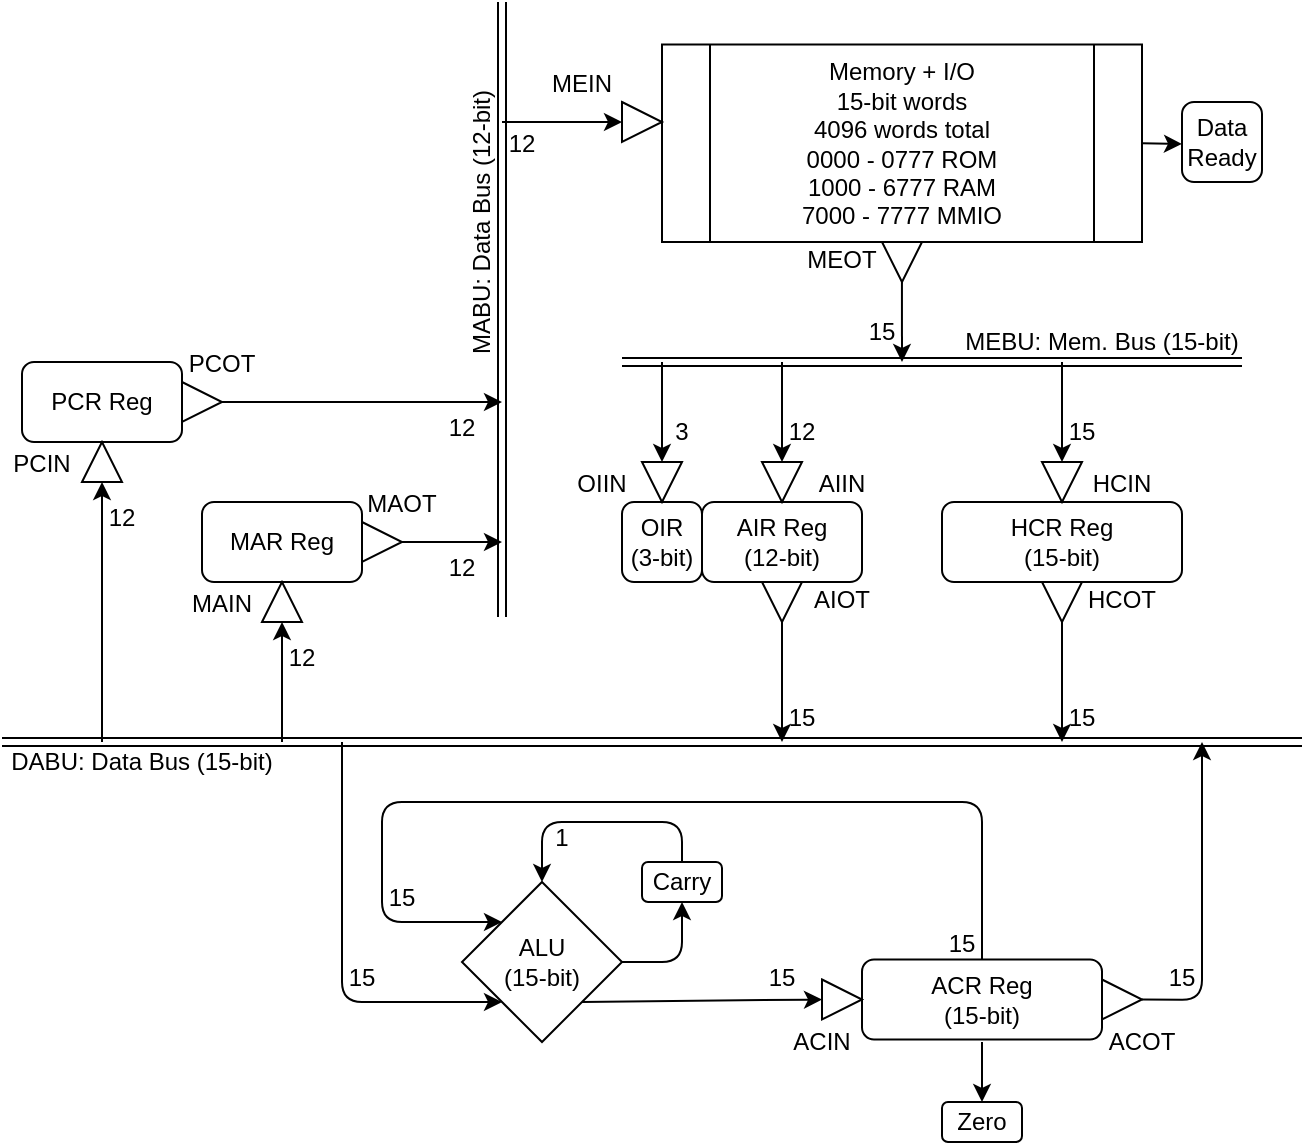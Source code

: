 <mxfile version="26.0.3">
  <diagram name="Page-1" id="EpfCC4MF7vUrArnUasot">
    <mxGraphModel dx="584" dy="844" grid="1" gridSize="10" guides="1" tooltips="1" connect="1" arrows="1" fold="1" page="1" pageScale="1" pageWidth="850" pageHeight="1100" math="0" shadow="0">
      <root>
        <mxCell id="0" />
        <mxCell id="1" parent="0" />
        <mxCell id="84hjNPDefKCyJeXwVz7O-1" value="PCR Reg" style="rounded=1;whiteSpace=wrap;html=1;" parent="1" vertex="1">
          <mxGeometry x="940" y="260" width="80" height="40" as="geometry" />
        </mxCell>
        <mxCell id="84hjNPDefKCyJeXwVz7O-2" value="" style="triangle;whiteSpace=wrap;html=1;rotation=-90;" parent="1" vertex="1">
          <mxGeometry x="970" y="300" width="20" height="20" as="geometry" />
        </mxCell>
        <mxCell id="84hjNPDefKCyJeXwVz7O-3" value="PCIN" style="text;html=1;align=center;verticalAlign=middle;whiteSpace=wrap;rounded=0;" parent="1" vertex="1">
          <mxGeometry x="930" y="302.5" width="40" height="17.5" as="geometry" />
        </mxCell>
        <mxCell id="84hjNPDefKCyJeXwVz7O-4" value="" style="triangle;whiteSpace=wrap;html=1;rotation=0;" parent="1" vertex="1">
          <mxGeometry x="1020" y="270" width="20" height="20" as="geometry" />
        </mxCell>
        <mxCell id="84hjNPDefKCyJeXwVz7O-5" value="PCOT" style="text;html=1;align=center;verticalAlign=middle;whiteSpace=wrap;rounded=0;" parent="1" vertex="1">
          <mxGeometry x="1020" y="252.5" width="40" height="17.5" as="geometry" />
        </mxCell>
        <mxCell id="84hjNPDefKCyJeXwVz7O-6" value="MAR Reg" style="rounded=1;whiteSpace=wrap;html=1;" parent="1" vertex="1">
          <mxGeometry x="1030" y="330" width="80" height="40" as="geometry" />
        </mxCell>
        <mxCell id="84hjNPDefKCyJeXwVz7O-7" value="" style="triangle;whiteSpace=wrap;html=1;rotation=-90;" parent="1" vertex="1">
          <mxGeometry x="1060" y="370" width="20" height="20" as="geometry" />
        </mxCell>
        <mxCell id="84hjNPDefKCyJeXwVz7O-8" value="MAIN" style="text;html=1;align=center;verticalAlign=middle;whiteSpace=wrap;rounded=0;" parent="1" vertex="1">
          <mxGeometry x="1020" y="372.5" width="40" height="17.5" as="geometry" />
        </mxCell>
        <mxCell id="84hjNPDefKCyJeXwVz7O-9" value="" style="triangle;whiteSpace=wrap;html=1;rotation=0;" parent="1" vertex="1">
          <mxGeometry x="1110" y="340" width="20" height="20" as="geometry" />
        </mxCell>
        <mxCell id="84hjNPDefKCyJeXwVz7O-10" value="MAOT" style="text;html=1;align=center;verticalAlign=middle;whiteSpace=wrap;rounded=0;" parent="1" vertex="1">
          <mxGeometry x="1110" y="322.5" width="40" height="17.5" as="geometry" />
        </mxCell>
        <mxCell id="84hjNPDefKCyJeXwVz7O-11" value="" style="shape=link;html=1;rounded=0;" parent="1" edge="1">
          <mxGeometry width="100" relative="1" as="geometry">
            <mxPoint x="930" y="450" as="sourcePoint" />
            <mxPoint x="1580" y="450" as="targetPoint" />
          </mxGeometry>
        </mxCell>
        <mxCell id="84hjNPDefKCyJeXwVz7O-12" value="" style="endArrow=classic;html=1;rounded=0;entryX=0;entryY=0.5;entryDx=0;entryDy=0;" parent="1" target="84hjNPDefKCyJeXwVz7O-2" edge="1">
          <mxGeometry width="50" height="50" relative="1" as="geometry">
            <mxPoint x="980" y="450" as="sourcePoint" />
            <mxPoint x="990" y="460" as="targetPoint" />
          </mxGeometry>
        </mxCell>
        <mxCell id="84hjNPDefKCyJeXwVz7O-13" value="" style="endArrow=classic;html=1;rounded=0;entryX=0;entryY=0.5;entryDx=0;entryDy=0;" parent="1" target="84hjNPDefKCyJeXwVz7O-7" edge="1">
          <mxGeometry width="50" height="50" relative="1" as="geometry">
            <mxPoint x="1070" y="450" as="sourcePoint" />
            <mxPoint x="990" y="333" as="targetPoint" />
          </mxGeometry>
        </mxCell>
        <mxCell id="84hjNPDefKCyJeXwVz7O-14" value="12" style="text;html=1;align=center;verticalAlign=middle;whiteSpace=wrap;rounded=0;" parent="1" vertex="1">
          <mxGeometry x="1070" y="400" width="20" height="15" as="geometry" />
        </mxCell>
        <mxCell id="84hjNPDefKCyJeXwVz7O-15" value="12" style="text;html=1;align=center;verticalAlign=middle;whiteSpace=wrap;rounded=0;" parent="1" vertex="1">
          <mxGeometry x="980" y="330" width="20" height="15" as="geometry" />
        </mxCell>
        <mxCell id="84hjNPDefKCyJeXwVz7O-16" value="" style="shape=link;html=1;rounded=0;" parent="1" edge="1">
          <mxGeometry width="100" relative="1" as="geometry">
            <mxPoint x="1180" y="387.5" as="sourcePoint" />
            <mxPoint x="1180" y="80" as="targetPoint" />
          </mxGeometry>
        </mxCell>
        <mxCell id="84hjNPDefKCyJeXwVz7O-17" value="" style="endArrow=classic;html=1;rounded=0;" parent="1" edge="1">
          <mxGeometry width="50" height="50" relative="1" as="geometry">
            <mxPoint x="1040" y="280" as="sourcePoint" />
            <mxPoint x="1180" y="280" as="targetPoint" />
          </mxGeometry>
        </mxCell>
        <mxCell id="84hjNPDefKCyJeXwVz7O-18" value="" style="endArrow=classic;html=1;rounded=0;exitX=1;exitY=0.5;exitDx=0;exitDy=0;" parent="1" source="84hjNPDefKCyJeXwVz7O-9" edge="1">
          <mxGeometry width="50" height="50" relative="1" as="geometry">
            <mxPoint x="1050" y="290" as="sourcePoint" />
            <mxPoint x="1180" y="350" as="targetPoint" />
          </mxGeometry>
        </mxCell>
        <mxCell id="84hjNPDefKCyJeXwVz7O-19" value="Memory + I/O&lt;div&gt;15-bit words&lt;/div&gt;&lt;div&gt;4096 words total&lt;/div&gt;&lt;div&gt;0000 - 0777 ROM&lt;br&gt;1000 - 6777 RAM&lt;br&gt;7000 - 7777 MMIO&lt;/div&gt;" style="shape=process;whiteSpace=wrap;html=1;backgroundOutline=1;" parent="1" vertex="1">
          <mxGeometry x="1260" y="101.25" width="240" height="98.75" as="geometry" />
        </mxCell>
        <mxCell id="84hjNPDefKCyJeXwVz7O-20" value="AIR Reg&lt;br&gt;(12-bit)" style="rounded=1;whiteSpace=wrap;html=1;" parent="1" vertex="1">
          <mxGeometry x="1280" y="330" width="80" height="40" as="geometry" />
        </mxCell>
        <mxCell id="84hjNPDefKCyJeXwVz7O-21" value="OIR&lt;br&gt;(3-bit)" style="rounded=1;whiteSpace=wrap;html=1;" parent="1" vertex="1">
          <mxGeometry x="1240" y="330" width="40" height="40" as="geometry" />
        </mxCell>
        <mxCell id="84hjNPDefKCyJeXwVz7O-22" value="" style="triangle;whiteSpace=wrap;html=1;rotation=90;" parent="1" vertex="1">
          <mxGeometry x="1250" y="310" width="20" height="20" as="geometry" />
        </mxCell>
        <mxCell id="84hjNPDefKCyJeXwVz7O-23" value="" style="triangle;whiteSpace=wrap;html=1;rotation=90;" parent="1" vertex="1">
          <mxGeometry x="1310" y="310" width="20" height="20" as="geometry" />
        </mxCell>
        <mxCell id="84hjNPDefKCyJeXwVz7O-24" value="AIIN" style="text;html=1;align=center;verticalAlign=middle;whiteSpace=wrap;rounded=0;" parent="1" vertex="1">
          <mxGeometry x="1330" y="312.5" width="40" height="17.5" as="geometry" />
        </mxCell>
        <mxCell id="84hjNPDefKCyJeXwVz7O-25" value="OIIN" style="text;html=1;align=center;verticalAlign=middle;whiteSpace=wrap;rounded=0;" parent="1" vertex="1">
          <mxGeometry x="1210" y="312.5" width="40" height="17.5" as="geometry" />
        </mxCell>
        <mxCell id="84hjNPDefKCyJeXwVz7O-26" value="12" style="text;html=1;align=center;verticalAlign=middle;whiteSpace=wrap;rounded=0;" parent="1" vertex="1">
          <mxGeometry x="1150" y="355" width="20" height="15" as="geometry" />
        </mxCell>
        <mxCell id="84hjNPDefKCyJeXwVz7O-27" value="12" style="text;html=1;align=center;verticalAlign=middle;whiteSpace=wrap;rounded=0;" parent="1" vertex="1">
          <mxGeometry x="1150" y="285" width="20" height="15" as="geometry" />
        </mxCell>
        <mxCell id="84hjNPDefKCyJeXwVz7O-30" value="" style="triangle;whiteSpace=wrap;html=1;rotation=90;" parent="1" vertex="1">
          <mxGeometry x="1310" y="370" width="20" height="20" as="geometry" />
        </mxCell>
        <mxCell id="84hjNPDefKCyJeXwVz7O-31" value="" style="endArrow=classic;html=1;rounded=0;exitX=1;exitY=0.5;exitDx=0;exitDy=0;" parent="1" source="84hjNPDefKCyJeXwVz7O-30" edge="1">
          <mxGeometry width="50" height="50" relative="1" as="geometry">
            <mxPoint x="1280" y="380" as="sourcePoint" />
            <mxPoint x="1320" y="450" as="targetPoint" />
          </mxGeometry>
        </mxCell>
        <mxCell id="84hjNPDefKCyJeXwVz7O-32" value="AIOT" style="text;html=1;align=center;verticalAlign=middle;whiteSpace=wrap;rounded=0;" parent="1" vertex="1">
          <mxGeometry x="1330" y="370" width="40" height="17.5" as="geometry" />
        </mxCell>
        <mxCell id="84hjNPDefKCyJeXwVz7O-33" value="HCR Reg&lt;div&gt;(15-bit)&lt;/div&gt;" style="rounded=1;whiteSpace=wrap;html=1;" parent="1" vertex="1">
          <mxGeometry x="1400" y="330" width="120" height="40" as="geometry" />
        </mxCell>
        <mxCell id="84hjNPDefKCyJeXwVz7O-34" value="" style="triangle;whiteSpace=wrap;html=1;rotation=90;" parent="1" vertex="1">
          <mxGeometry x="1450" y="310" width="20" height="20" as="geometry" />
        </mxCell>
        <mxCell id="84hjNPDefKCyJeXwVz7O-35" value="HCIN" style="text;html=1;align=center;verticalAlign=middle;whiteSpace=wrap;rounded=0;" parent="1" vertex="1">
          <mxGeometry x="1470" y="312.5" width="40" height="17.5" as="geometry" />
        </mxCell>
        <mxCell id="84hjNPDefKCyJeXwVz7O-37" value="" style="triangle;whiteSpace=wrap;html=1;rotation=90;" parent="1" vertex="1">
          <mxGeometry x="1450" y="370" width="20" height="20" as="geometry" />
        </mxCell>
        <mxCell id="84hjNPDefKCyJeXwVz7O-38" value="HCOT" style="text;html=1;align=center;verticalAlign=middle;whiteSpace=wrap;rounded=0;" parent="1" vertex="1">
          <mxGeometry x="1470" y="370" width="40" height="17.5" as="geometry" />
        </mxCell>
        <mxCell id="84hjNPDefKCyJeXwVz7O-39" value="" style="endArrow=classic;html=1;rounded=0;exitX=1;exitY=0.5;exitDx=0;exitDy=0;" parent="1" source="84hjNPDefKCyJeXwVz7O-37" edge="1">
          <mxGeometry width="50" height="50" relative="1" as="geometry">
            <mxPoint x="1330" y="400" as="sourcePoint" />
            <mxPoint x="1460" y="450" as="targetPoint" />
          </mxGeometry>
        </mxCell>
        <mxCell id="84hjNPDefKCyJeXwVz7O-40" value="15" style="text;html=1;align=center;verticalAlign=middle;whiteSpace=wrap;rounded=0;" parent="1" vertex="1">
          <mxGeometry x="1320" y="430" width="20" height="15" as="geometry" />
        </mxCell>
        <mxCell id="84hjNPDefKCyJeXwVz7O-41" value="15" style="text;html=1;align=center;verticalAlign=middle;whiteSpace=wrap;rounded=0;" parent="1" vertex="1">
          <mxGeometry x="1460" y="430" width="20" height="15" as="geometry" />
        </mxCell>
        <mxCell id="84hjNPDefKCyJeXwVz7O-42" value="12" style="text;html=1;align=center;verticalAlign=middle;whiteSpace=wrap;rounded=0;" parent="1" vertex="1">
          <mxGeometry x="1320" y="287.5" width="20" height="15" as="geometry" />
        </mxCell>
        <mxCell id="84hjNPDefKCyJeXwVz7O-43" value="3" style="text;html=1;align=center;verticalAlign=middle;whiteSpace=wrap;rounded=0;" parent="1" vertex="1">
          <mxGeometry x="1260" y="287.5" width="20" height="15" as="geometry" />
        </mxCell>
        <mxCell id="84hjNPDefKCyJeXwVz7O-44" value="15" style="text;html=1;align=center;verticalAlign=middle;whiteSpace=wrap;rounded=0;" parent="1" vertex="1">
          <mxGeometry x="1460" y="287.5" width="20" height="15" as="geometry" />
        </mxCell>
        <mxCell id="84hjNPDefKCyJeXwVz7O-45" value="ALU&lt;br&gt;&lt;div&gt;&lt;span style=&quot;background-color: transparent; color: light-dark(rgb(0, 0, 0), rgb(255, 255, 255));&quot;&gt;(15-bit)&lt;/span&gt;&lt;/div&gt;" style="rhombus;whiteSpace=wrap;html=1;" parent="1" vertex="1">
          <mxGeometry x="1160" y="520" width="80" height="80" as="geometry" />
        </mxCell>
        <mxCell id="84hjNPDefKCyJeXwVz7O-46" value="" style="endArrow=classic;html=1;rounded=1;entryX=0;entryY=1;entryDx=0;entryDy=0;curved=0;" parent="1" target="84hjNPDefKCyJeXwVz7O-45" edge="1">
          <mxGeometry width="50" height="50" relative="1" as="geometry">
            <mxPoint x="1100" y="450" as="sourcePoint" />
            <mxPoint x="1130" y="380" as="targetPoint" />
            <Array as="points">
              <mxPoint x="1100" y="580" />
            </Array>
          </mxGeometry>
        </mxCell>
        <mxCell id="84hjNPDefKCyJeXwVz7O-47" value="15" style="text;html=1;align=center;verticalAlign=middle;whiteSpace=wrap;rounded=0;" parent="1" vertex="1">
          <mxGeometry x="1100" y="560" width="20" height="15" as="geometry" />
        </mxCell>
        <mxCell id="84hjNPDefKCyJeXwVz7O-48" value="ACR Reg&lt;div&gt;(15-bit)&lt;/div&gt;" style="rounded=1;whiteSpace=wrap;html=1;" parent="1" vertex="1">
          <mxGeometry x="1360" y="558.75" width="120" height="40" as="geometry" />
        </mxCell>
        <mxCell id="84hjNPDefKCyJeXwVz7O-49" value="" style="triangle;whiteSpace=wrap;html=1;rotation=0;" parent="1" vertex="1">
          <mxGeometry x="1340" y="568.75" width="20" height="20" as="geometry" />
        </mxCell>
        <mxCell id="84hjNPDefKCyJeXwVz7O-50" value="ACIN" style="text;html=1;align=center;verticalAlign=middle;whiteSpace=wrap;rounded=0;" parent="1" vertex="1">
          <mxGeometry x="1320" y="591.25" width="40" height="17.5" as="geometry" />
        </mxCell>
        <mxCell id="84hjNPDefKCyJeXwVz7O-51" value="" style="endArrow=classic;html=1;rounded=0;entryX=0;entryY=0.5;entryDx=0;entryDy=0;exitX=1;exitY=1;exitDx=0;exitDy=0;" parent="1" source="84hjNPDefKCyJeXwVz7O-45" target="84hjNPDefKCyJeXwVz7O-49" edge="1">
          <mxGeometry width="50" height="50" relative="1" as="geometry">
            <mxPoint x="1250" y="510" as="sourcePoint" />
            <mxPoint x="1300" y="460" as="targetPoint" />
          </mxGeometry>
        </mxCell>
        <mxCell id="84hjNPDefKCyJeXwVz7O-52" value="15" style="text;html=1;align=center;verticalAlign=middle;whiteSpace=wrap;rounded=0;" parent="1" vertex="1">
          <mxGeometry x="1310" y="560" width="20" height="15" as="geometry" />
        </mxCell>
        <mxCell id="84hjNPDefKCyJeXwVz7O-54" value="Carry" style="rounded=1;whiteSpace=wrap;html=1;" parent="1" vertex="1">
          <mxGeometry x="1250" y="510" width="40" height="20" as="geometry" />
        </mxCell>
        <mxCell id="84hjNPDefKCyJeXwVz7O-55" value="" style="endArrow=classic;html=1;rounded=1;entryX=0.5;entryY=1;entryDx=0;entryDy=0;exitX=1;exitY=0.5;exitDx=0;exitDy=0;curved=0;" parent="1" source="84hjNPDefKCyJeXwVz7O-45" target="84hjNPDefKCyJeXwVz7O-54" edge="1">
          <mxGeometry width="50" height="50" relative="1" as="geometry">
            <mxPoint x="1370" y="570" as="sourcePoint" />
            <mxPoint x="1420" y="520" as="targetPoint" />
            <Array as="points">
              <mxPoint x="1270" y="560" />
            </Array>
          </mxGeometry>
        </mxCell>
        <mxCell id="84hjNPDefKCyJeXwVz7O-56" value="" style="endArrow=classic;html=1;rounded=1;entryX=0.5;entryY=0;entryDx=0;entryDy=0;exitX=0.5;exitY=0;exitDx=0;exitDy=0;curved=0;" parent="1" source="84hjNPDefKCyJeXwVz7O-54" target="84hjNPDefKCyJeXwVz7O-45" edge="1">
          <mxGeometry width="50" height="50" relative="1" as="geometry">
            <mxPoint x="1370" y="570" as="sourcePoint" />
            <mxPoint x="1420" y="520" as="targetPoint" />
            <Array as="points">
              <mxPoint x="1270" y="490" />
              <mxPoint x="1200" y="490" />
            </Array>
          </mxGeometry>
        </mxCell>
        <mxCell id="84hjNPDefKCyJeXwVz7O-57" value="" style="endArrow=classic;html=1;rounded=1;entryX=0;entryY=0;entryDx=0;entryDy=0;exitX=0.5;exitY=0;exitDx=0;exitDy=0;curved=0;" parent="1" source="84hjNPDefKCyJeXwVz7O-48" target="84hjNPDefKCyJeXwVz7O-45" edge="1">
          <mxGeometry width="50" height="50" relative="1" as="geometry">
            <mxPoint x="1370" y="570" as="sourcePoint" />
            <mxPoint x="1420" y="520" as="targetPoint" />
            <Array as="points">
              <mxPoint x="1420" y="480" />
              <mxPoint x="1120" y="480" />
              <mxPoint x="1120" y="540" />
            </Array>
          </mxGeometry>
        </mxCell>
        <mxCell id="84hjNPDefKCyJeXwVz7O-58" value="15" style="text;html=1;align=center;verticalAlign=middle;whiteSpace=wrap;rounded=0;" parent="1" vertex="1">
          <mxGeometry x="1120" y="520" width="20" height="15" as="geometry" />
        </mxCell>
        <mxCell id="84hjNPDefKCyJeXwVz7O-59" value="1" style="text;html=1;align=center;verticalAlign=middle;whiteSpace=wrap;rounded=0;" parent="1" vertex="1">
          <mxGeometry x="1200" y="490" width="20" height="15" as="geometry" />
        </mxCell>
        <mxCell id="84hjNPDefKCyJeXwVz7O-60" value="" style="triangle;whiteSpace=wrap;html=1;rotation=0;" parent="1" vertex="1">
          <mxGeometry x="1480" y="568.75" width="20" height="20" as="geometry" />
        </mxCell>
        <mxCell id="84hjNPDefKCyJeXwVz7O-61" value="ACOT" style="text;html=1;align=center;verticalAlign=middle;whiteSpace=wrap;rounded=0;" parent="1" vertex="1">
          <mxGeometry x="1480" y="591.25" width="40" height="17.5" as="geometry" />
        </mxCell>
        <mxCell id="84hjNPDefKCyJeXwVz7O-62" value="" style="endArrow=classic;html=1;rounded=1;exitX=1;exitY=0.5;exitDx=0;exitDy=0;curved=0;" parent="1" source="84hjNPDefKCyJeXwVz7O-60" edge="1">
          <mxGeometry width="50" height="50" relative="1" as="geometry">
            <mxPoint x="1400" y="550" as="sourcePoint" />
            <mxPoint x="1530" y="450" as="targetPoint" />
            <Array as="points">
              <mxPoint x="1530" y="579" />
            </Array>
          </mxGeometry>
        </mxCell>
        <mxCell id="84hjNPDefKCyJeXwVz7O-63" value="15" style="text;html=1;align=center;verticalAlign=middle;whiteSpace=wrap;rounded=0;" parent="1" vertex="1">
          <mxGeometry x="1510" y="560" width="20" height="15" as="geometry" />
        </mxCell>
        <mxCell id="84hjNPDefKCyJeXwVz7O-64" value="15" style="text;html=1;align=center;verticalAlign=middle;whiteSpace=wrap;rounded=0;" parent="1" vertex="1">
          <mxGeometry x="1400" y="543" width="20" height="15" as="geometry" />
        </mxCell>
        <mxCell id="84hjNPDefKCyJeXwVz7O-65" value="Zero" style="rounded=1;whiteSpace=wrap;html=1;" parent="1" vertex="1">
          <mxGeometry x="1400" y="630" width="40" height="20" as="geometry" />
        </mxCell>
        <mxCell id="84hjNPDefKCyJeXwVz7O-66" value="" style="endArrow=classic;html=1;rounded=0;" parent="1" target="84hjNPDefKCyJeXwVz7O-65" edge="1">
          <mxGeometry width="50" height="50" relative="1" as="geometry">
            <mxPoint x="1420" y="600" as="sourcePoint" />
            <mxPoint x="1470" y="470" as="targetPoint" />
          </mxGeometry>
        </mxCell>
        <mxCell id="ylA8T7YXWFee9PLXOe6W-1" value="" style="shape=link;html=1;rounded=0;" parent="1" edge="1">
          <mxGeometry width="100" relative="1" as="geometry">
            <mxPoint x="1240" y="260" as="sourcePoint" />
            <mxPoint x="1550" y="260" as="targetPoint" />
          </mxGeometry>
        </mxCell>
        <mxCell id="ylA8T7YXWFee9PLXOe6W-2" value="" style="endArrow=classic;html=1;rounded=0;exitX=0.929;exitY=0.502;exitDx=0;exitDy=0;exitPerimeter=0;" parent="1" source="ylA8T7YXWFee9PLXOe6W-3" edge="1">
          <mxGeometry width="50" height="50" relative="1" as="geometry">
            <mxPoint x="1380" y="220" as="sourcePoint" />
            <mxPoint x="1380" y="260" as="targetPoint" />
          </mxGeometry>
        </mxCell>
        <mxCell id="ylA8T7YXWFee9PLXOe6W-3" value="" style="triangle;whiteSpace=wrap;html=1;rotation=90;" parent="1" vertex="1">
          <mxGeometry x="1370" y="200" width="20" height="20" as="geometry" />
        </mxCell>
        <mxCell id="ylA8T7YXWFee9PLXOe6W-4" value="15" style="text;html=1;align=center;verticalAlign=middle;whiteSpace=wrap;rounded=0;" parent="1" vertex="1">
          <mxGeometry x="1360" y="237.5" width="20" height="15" as="geometry" />
        </mxCell>
        <mxCell id="ylA8T7YXWFee9PLXOe6W-5" value="MEOT" style="text;html=1;align=center;verticalAlign=middle;whiteSpace=wrap;rounded=0;" parent="1" vertex="1">
          <mxGeometry x="1330" y="200" width="40" height="17.5" as="geometry" />
        </mxCell>
        <mxCell id="ylA8T7YXWFee9PLXOe6W-6" value="" style="endArrow=classic;html=1;rounded=0;entryX=0;entryY=0.5;entryDx=0;entryDy=0;" parent="1" target="84hjNPDefKCyJeXwVz7O-23" edge="1">
          <mxGeometry width="50" height="50" relative="1" as="geometry">
            <mxPoint x="1320" y="260" as="sourcePoint" />
            <mxPoint x="1340" y="260" as="targetPoint" />
          </mxGeometry>
        </mxCell>
        <mxCell id="ylA8T7YXWFee9PLXOe6W-7" value="" style="endArrow=classic;html=1;rounded=0;entryX=0;entryY=0.5;entryDx=0;entryDy=0;" parent="1" target="84hjNPDefKCyJeXwVz7O-22" edge="1">
          <mxGeometry width="50" height="50" relative="1" as="geometry">
            <mxPoint x="1260" y="260" as="sourcePoint" />
            <mxPoint x="1340" y="260" as="targetPoint" />
          </mxGeometry>
        </mxCell>
        <mxCell id="ylA8T7YXWFee9PLXOe6W-8" value="" style="endArrow=classic;html=1;rounded=0;entryX=0;entryY=0.5;entryDx=0;entryDy=0;" parent="1" target="84hjNPDefKCyJeXwVz7O-34" edge="1">
          <mxGeometry width="50" height="50" relative="1" as="geometry">
            <mxPoint x="1460" y="260" as="sourcePoint" />
            <mxPoint x="1340" y="260" as="targetPoint" />
          </mxGeometry>
        </mxCell>
        <mxCell id="ylA8T7YXWFee9PLXOe6W-9" value="DABU: Data Bus (15-bit)" style="text;html=1;align=center;verticalAlign=middle;whiteSpace=wrap;rounded=0;" parent="1" vertex="1">
          <mxGeometry x="930" y="450" width="140" height="20" as="geometry" />
        </mxCell>
        <mxCell id="ylA8T7YXWFee9PLXOe6W-10" value="MABU: Data Bus (12-bit)" style="text;html=1;align=center;verticalAlign=middle;whiteSpace=wrap;rounded=0;rotation=-90;" parent="1" vertex="1">
          <mxGeometry x="1100" y="180" width="140" height="20" as="geometry" />
        </mxCell>
        <mxCell id="ylA8T7YXWFee9PLXOe6W-11" value="" style="endArrow=classic;html=1;rounded=0;entryX=0;entryY=0.5;entryDx=0;entryDy=0;" parent="1" target="ylA8T7YXWFee9PLXOe6W-12" edge="1">
          <mxGeometry width="50" height="50" relative="1" as="geometry">
            <mxPoint x="1180" y="140" as="sourcePoint" />
            <mxPoint x="1230" y="80" as="targetPoint" />
          </mxGeometry>
        </mxCell>
        <mxCell id="ylA8T7YXWFee9PLXOe6W-12" value="" style="triangle;whiteSpace=wrap;html=1;rotation=0;" parent="1" vertex="1">
          <mxGeometry x="1240" y="130" width="20" height="20" as="geometry" />
        </mxCell>
        <mxCell id="ylA8T7YXWFee9PLXOe6W-13" value="12" style="text;html=1;align=center;verticalAlign=middle;whiteSpace=wrap;rounded=0;" parent="1" vertex="1">
          <mxGeometry x="1180" y="143.13" width="20" height="15" as="geometry" />
        </mxCell>
        <mxCell id="ylA8T7YXWFee9PLXOe6W-14" value="MEIN" style="text;html=1;align=center;verticalAlign=middle;whiteSpace=wrap;rounded=0;" parent="1" vertex="1">
          <mxGeometry x="1200" y="112.5" width="40" height="17.5" as="geometry" />
        </mxCell>
        <mxCell id="ylA8T7YXWFee9PLXOe6W-15" value="" style="endArrow=classic;html=1;rounded=0;exitX=1;exitY=0.5;exitDx=0;exitDy=0;" parent="1" source="84hjNPDefKCyJeXwVz7O-19" edge="1">
          <mxGeometry width="50" height="50" relative="1" as="geometry">
            <mxPoint x="1570" y="300" as="sourcePoint" />
            <mxPoint x="1520" y="151" as="targetPoint" />
          </mxGeometry>
        </mxCell>
        <mxCell id="ylA8T7YXWFee9PLXOe6W-16" value="Data Ready" style="rounded=1;whiteSpace=wrap;html=1;" parent="1" vertex="1">
          <mxGeometry x="1520" y="130" width="40" height="40" as="geometry" />
        </mxCell>
        <mxCell id="ylA8T7YXWFee9PLXOe6W-17" value="MEBU: Mem. Bus (15-bit)" style="text;html=1;align=center;verticalAlign=middle;whiteSpace=wrap;rounded=0;rotation=0;" parent="1" vertex="1">
          <mxGeometry x="1410" y="240" width="140" height="20" as="geometry" />
        </mxCell>
      </root>
    </mxGraphModel>
  </diagram>
</mxfile>
